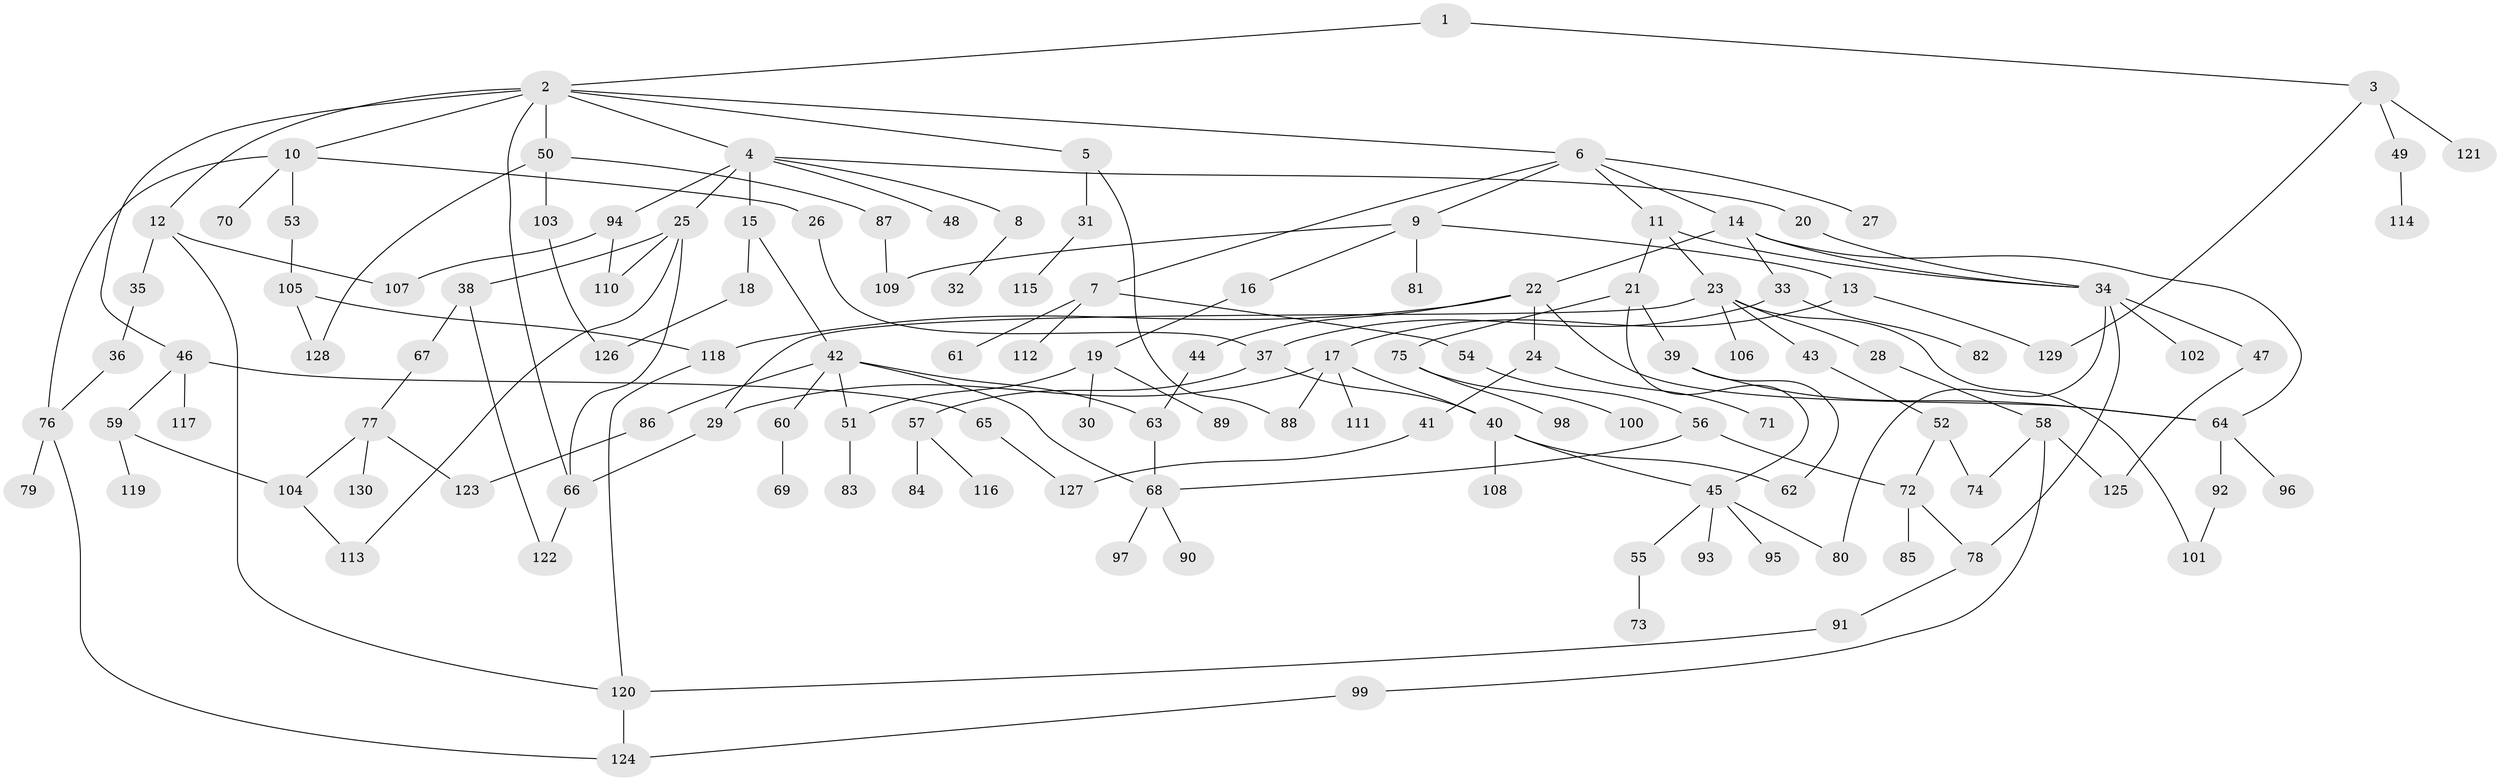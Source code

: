 // coarse degree distribution, {2: 0.3037974683544304, 9: 0.012658227848101266, 4: 0.16455696202531644, 5: 0.05063291139240506, 7: 0.012658227848101266, 3: 0.22784810126582278, 6: 0.05063291139240506, 1: 0.17721518987341772}
// Generated by graph-tools (version 1.1) at 2025/36/03/04/25 23:36:12]
// undirected, 130 vertices, 168 edges
graph export_dot {
  node [color=gray90,style=filled];
  1;
  2;
  3;
  4;
  5;
  6;
  7;
  8;
  9;
  10;
  11;
  12;
  13;
  14;
  15;
  16;
  17;
  18;
  19;
  20;
  21;
  22;
  23;
  24;
  25;
  26;
  27;
  28;
  29;
  30;
  31;
  32;
  33;
  34;
  35;
  36;
  37;
  38;
  39;
  40;
  41;
  42;
  43;
  44;
  45;
  46;
  47;
  48;
  49;
  50;
  51;
  52;
  53;
  54;
  55;
  56;
  57;
  58;
  59;
  60;
  61;
  62;
  63;
  64;
  65;
  66;
  67;
  68;
  69;
  70;
  71;
  72;
  73;
  74;
  75;
  76;
  77;
  78;
  79;
  80;
  81;
  82;
  83;
  84;
  85;
  86;
  87;
  88;
  89;
  90;
  91;
  92;
  93;
  94;
  95;
  96;
  97;
  98;
  99;
  100;
  101;
  102;
  103;
  104;
  105;
  106;
  107;
  108;
  109;
  110;
  111;
  112;
  113;
  114;
  115;
  116;
  117;
  118;
  119;
  120;
  121;
  122;
  123;
  124;
  125;
  126;
  127;
  128;
  129;
  130;
  1 -- 2;
  1 -- 3;
  2 -- 4;
  2 -- 5;
  2 -- 6;
  2 -- 10;
  2 -- 12;
  2 -- 46;
  2 -- 50;
  2 -- 66;
  3 -- 49;
  3 -- 121;
  3 -- 129;
  4 -- 8;
  4 -- 15;
  4 -- 20;
  4 -- 25;
  4 -- 48;
  4 -- 94;
  5 -- 31;
  5 -- 88;
  6 -- 7;
  6 -- 9;
  6 -- 11;
  6 -- 14;
  6 -- 27;
  7 -- 54;
  7 -- 61;
  7 -- 112;
  8 -- 32;
  9 -- 13;
  9 -- 16;
  9 -- 81;
  9 -- 109;
  10 -- 26;
  10 -- 53;
  10 -- 70;
  10 -- 76;
  11 -- 21;
  11 -- 23;
  11 -- 34;
  12 -- 35;
  12 -- 107;
  12 -- 120;
  13 -- 17;
  13 -- 129;
  14 -- 22;
  14 -- 33;
  14 -- 64;
  14 -- 34;
  15 -- 18;
  15 -- 42;
  16 -- 19;
  17 -- 111;
  17 -- 88;
  17 -- 40;
  17 -- 29;
  18 -- 126;
  19 -- 30;
  19 -- 89;
  19 -- 51;
  20 -- 34;
  21 -- 39;
  21 -- 75;
  21 -- 45;
  22 -- 24;
  22 -- 44;
  22 -- 64;
  22 -- 118;
  23 -- 28;
  23 -- 29;
  23 -- 43;
  23 -- 101;
  23 -- 106;
  24 -- 41;
  24 -- 71;
  25 -- 38;
  25 -- 66;
  25 -- 113;
  25 -- 110;
  26 -- 37;
  28 -- 58;
  29 -- 66;
  31 -- 115;
  33 -- 37;
  33 -- 82;
  34 -- 47;
  34 -- 80;
  34 -- 102;
  34 -- 78;
  35 -- 36;
  36 -- 76;
  37 -- 40;
  37 -- 57;
  38 -- 67;
  38 -- 122;
  39 -- 62;
  39 -- 64;
  40 -- 45;
  40 -- 62;
  40 -- 108;
  41 -- 127;
  42 -- 51;
  42 -- 60;
  42 -- 86;
  42 -- 68;
  42 -- 63;
  43 -- 52;
  44 -- 63;
  45 -- 55;
  45 -- 93;
  45 -- 95;
  45 -- 80;
  46 -- 59;
  46 -- 65;
  46 -- 117;
  47 -- 125;
  49 -- 114;
  50 -- 87;
  50 -- 103;
  50 -- 128;
  51 -- 83;
  52 -- 74;
  52 -- 72;
  53 -- 105;
  54 -- 56;
  55 -- 73;
  56 -- 72;
  56 -- 68;
  57 -- 84;
  57 -- 116;
  58 -- 99;
  58 -- 125;
  58 -- 74;
  59 -- 119;
  59 -- 104;
  60 -- 69;
  63 -- 68;
  64 -- 92;
  64 -- 96;
  65 -- 127;
  66 -- 122;
  67 -- 77;
  68 -- 90;
  68 -- 97;
  72 -- 78;
  72 -- 85;
  75 -- 98;
  75 -- 100;
  76 -- 79;
  76 -- 124;
  77 -- 104;
  77 -- 123;
  77 -- 130;
  78 -- 91;
  86 -- 123;
  87 -- 109;
  91 -- 120;
  92 -- 101;
  94 -- 110;
  94 -- 107;
  99 -- 124;
  103 -- 126;
  104 -- 113;
  105 -- 118;
  105 -- 128;
  118 -- 120;
  120 -- 124;
}
